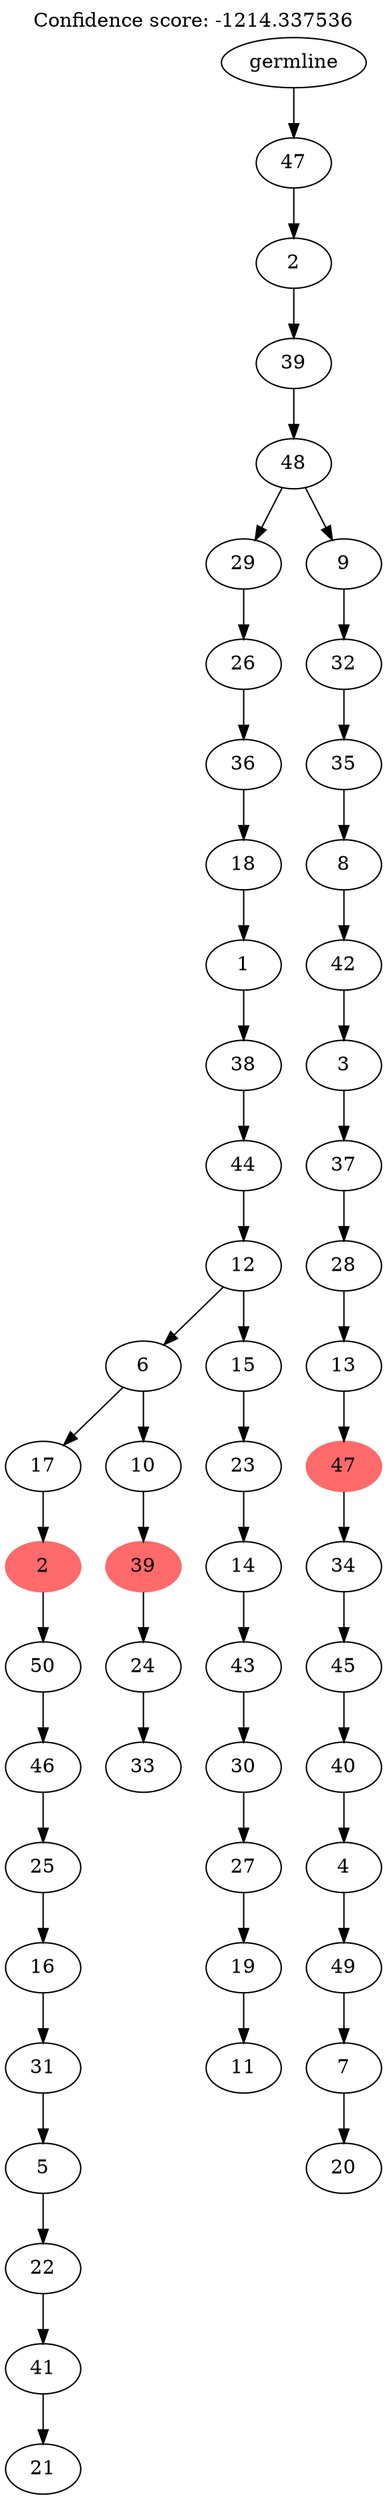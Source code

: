 digraph g {
	"52" -> "53";
	"53" [label="21"];
	"51" -> "52";
	"52" [label="41"];
	"50" -> "51";
	"51" [label="22"];
	"49" -> "50";
	"50" [label="5"];
	"48" -> "49";
	"49" [label="31"];
	"47" -> "48";
	"48" [label="16"];
	"46" -> "47";
	"47" [label="25"];
	"45" -> "46";
	"46" [label="46"];
	"44" -> "45";
	"45" [label="50"];
	"43" -> "44";
	"44" [color=indianred1, style=filled, label="2"];
	"41" -> "42";
	"42" [label="33"];
	"40" -> "41";
	"41" [label="24"];
	"39" -> "40";
	"40" [color=indianred1, style=filled, label="39"];
	"38" -> "39";
	"39" [label="10"];
	"38" -> "43";
	"43" [label="17"];
	"36" -> "37";
	"37" [label="11"];
	"35" -> "36";
	"36" [label="19"];
	"34" -> "35";
	"35" [label="27"];
	"33" -> "34";
	"34" [label="30"];
	"32" -> "33";
	"33" [label="43"];
	"31" -> "32";
	"32" [label="14"];
	"30" -> "31";
	"31" [label="23"];
	"29" -> "30";
	"30" [label="15"];
	"29" -> "38";
	"38" [label="6"];
	"28" -> "29";
	"29" [label="12"];
	"27" -> "28";
	"28" [label="44"];
	"26" -> "27";
	"27" [label="38"];
	"25" -> "26";
	"26" [label="1"];
	"24" -> "25";
	"25" [label="18"];
	"23" -> "24";
	"24" [label="36"];
	"22" -> "23";
	"23" [label="26"];
	"20" -> "21";
	"21" [label="20"];
	"19" -> "20";
	"20" [label="7"];
	"18" -> "19";
	"19" [label="49"];
	"17" -> "18";
	"18" [label="4"];
	"16" -> "17";
	"17" [label="40"];
	"15" -> "16";
	"16" [label="45"];
	"14" -> "15";
	"15" [label="34"];
	"13" -> "14";
	"14" [color=indianred1, style=filled, label="47"];
	"12" -> "13";
	"13" [label="13"];
	"11" -> "12";
	"12" [label="28"];
	"10" -> "11";
	"11" [label="37"];
	"9" -> "10";
	"10" [label="3"];
	"8" -> "9";
	"9" [label="42"];
	"7" -> "8";
	"8" [label="8"];
	"6" -> "7";
	"7" [label="35"];
	"5" -> "6";
	"6" [label="32"];
	"4" -> "5";
	"5" [label="9"];
	"4" -> "22";
	"22" [label="29"];
	"3" -> "4";
	"4" [label="48"];
	"2" -> "3";
	"3" [label="39"];
	"1" -> "2";
	"2" [label="2"];
	"0" -> "1";
	"1" [label="47"];
	"0" [label="germline"];
	labelloc="t";
	label="Confidence score: -1214.337536";
}
